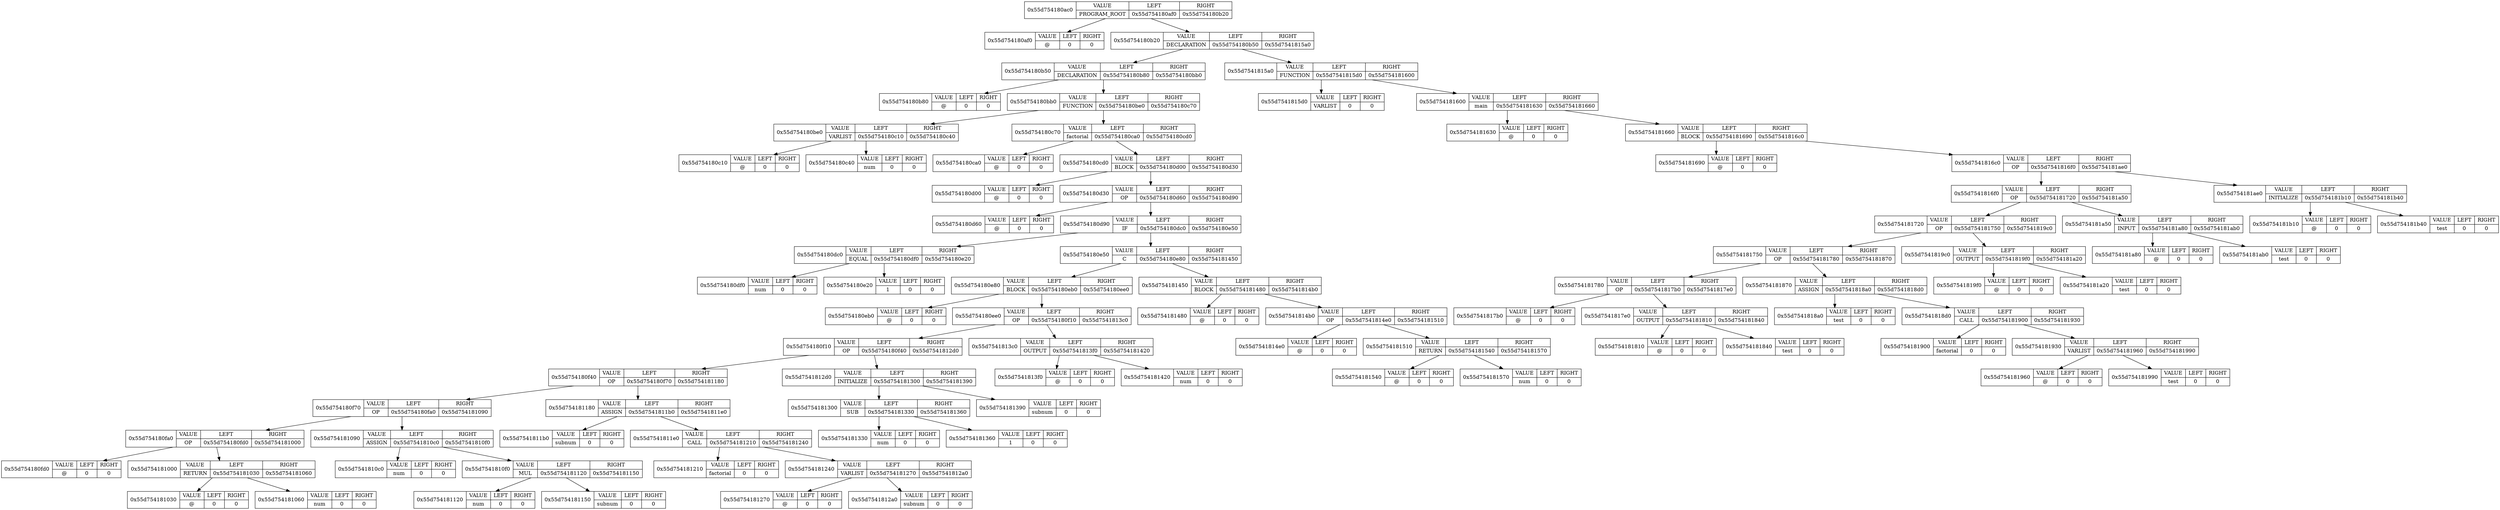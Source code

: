 digraph {
node0x55d754180ac0[label="{0x55d754180ac0}|{VALUE|PROGRAM_ROOT}|{LEFT|0x55d754180af0}|{RIGHT|0x55d754180b20}",shape=record];
node0x55d754180af0[label="{0x55d754180af0}|{VALUE|@}|{LEFT|0}|{RIGHT|0}",shape=record];
node0x55d754180ac0 -> node0x55d754180af0;
node0x55d754180b20[label="{0x55d754180b20}|{VALUE|DECLARATION}|{LEFT|0x55d754180b50}|{RIGHT|0x55d7541815a0}",shape=record];
node0x55d754180b50[label="{0x55d754180b50}|{VALUE|DECLARATION}|{LEFT|0x55d754180b80}|{RIGHT|0x55d754180bb0}",shape=record];
node0x55d754180b80[label="{0x55d754180b80}|{VALUE|@}|{LEFT|0}|{RIGHT|0}",shape=record];
node0x55d754180b50 -> node0x55d754180b80;
node0x55d754180bb0[label="{0x55d754180bb0}|{VALUE|FUNCTION}|{LEFT|0x55d754180be0}|{RIGHT|0x55d754180c70}",shape=record];
node0x55d754180be0[label="{0x55d754180be0}|{VALUE|VARLIST}|{LEFT|0x55d754180c10}|{RIGHT|0x55d754180c40}",shape=record];
node0x55d754180c10[label="{0x55d754180c10}|{VALUE|@}|{LEFT|0}|{RIGHT|0}",shape=record];
node0x55d754180be0 -> node0x55d754180c10;
node0x55d754180c40[label="{0x55d754180c40}|{VALUE|num}|{LEFT|0}|{RIGHT|0}",shape=record];
node0x55d754180be0 -> node0x55d754180c40;
node0x55d754180bb0 -> node0x55d754180be0;
node0x55d754180c70[label="{0x55d754180c70}|{VALUE|factorial}|{LEFT|0x55d754180ca0}|{RIGHT|0x55d754180cd0}",shape=record];
node0x55d754180ca0[label="{0x55d754180ca0}|{VALUE|@}|{LEFT|0}|{RIGHT|0}",shape=record];
node0x55d754180c70 -> node0x55d754180ca0;
node0x55d754180cd0[label="{0x55d754180cd0}|{VALUE|BLOCK}|{LEFT|0x55d754180d00}|{RIGHT|0x55d754180d30}",shape=record];
node0x55d754180d00[label="{0x55d754180d00}|{VALUE|@}|{LEFT|0}|{RIGHT|0}",shape=record];
node0x55d754180cd0 -> node0x55d754180d00;
node0x55d754180d30[label="{0x55d754180d30}|{VALUE|OP}|{LEFT|0x55d754180d60}|{RIGHT|0x55d754180d90}",shape=record];
node0x55d754180d60[label="{0x55d754180d60}|{VALUE|@}|{LEFT|0}|{RIGHT|0}",shape=record];
node0x55d754180d30 -> node0x55d754180d60;
node0x55d754180d90[label="{0x55d754180d90}|{VALUE|IF}|{LEFT|0x55d754180dc0}|{RIGHT|0x55d754180e50}",shape=record];
node0x55d754180dc0[label="{0x55d754180dc0}|{VALUE|EQUAL}|{LEFT|0x55d754180df0}|{RIGHT|0x55d754180e20}",shape=record];
node0x55d754180df0[label="{0x55d754180df0}|{VALUE|num}|{LEFT|0}|{RIGHT|0}",shape=record];
node0x55d754180dc0 -> node0x55d754180df0;
node0x55d754180e20[label="{0x55d754180e20}|{VALUE|1}|{LEFT|0}|{RIGHT|0}",shape=record];
node0x55d754180dc0 -> node0x55d754180e20;
node0x55d754180d90 -> node0x55d754180dc0;
node0x55d754180e50[label="{0x55d754180e50}|{VALUE|C}|{LEFT|0x55d754180e80}|{RIGHT|0x55d754181450}",shape=record];
node0x55d754180e80[label="{0x55d754180e80}|{VALUE|BLOCK}|{LEFT|0x55d754180eb0}|{RIGHT|0x55d754180ee0}",shape=record];
node0x55d754180eb0[label="{0x55d754180eb0}|{VALUE|@}|{LEFT|0}|{RIGHT|0}",shape=record];
node0x55d754180e80 -> node0x55d754180eb0;
node0x55d754180ee0[label="{0x55d754180ee0}|{VALUE|OP}|{LEFT|0x55d754180f10}|{RIGHT|0x55d7541813c0}",shape=record];
node0x55d754180f10[label="{0x55d754180f10}|{VALUE|OP}|{LEFT|0x55d754180f40}|{RIGHT|0x55d7541812d0}",shape=record];
node0x55d754180f40[label="{0x55d754180f40}|{VALUE|OP}|{LEFT|0x55d754180f70}|{RIGHT|0x55d754181180}",shape=record];
node0x55d754180f70[label="{0x55d754180f70}|{VALUE|OP}|{LEFT|0x55d754180fa0}|{RIGHT|0x55d754181090}",shape=record];
node0x55d754180fa0[label="{0x55d754180fa0}|{VALUE|OP}|{LEFT|0x55d754180fd0}|{RIGHT|0x55d754181000}",shape=record];
node0x55d754180fd0[label="{0x55d754180fd0}|{VALUE|@}|{LEFT|0}|{RIGHT|0}",shape=record];
node0x55d754180fa0 -> node0x55d754180fd0;
node0x55d754181000[label="{0x55d754181000}|{VALUE|RETURN}|{LEFT|0x55d754181030}|{RIGHT|0x55d754181060}",shape=record];
node0x55d754181030[label="{0x55d754181030}|{VALUE|@}|{LEFT|0}|{RIGHT|0}",shape=record];
node0x55d754181000 -> node0x55d754181030;
node0x55d754181060[label="{0x55d754181060}|{VALUE|num}|{LEFT|0}|{RIGHT|0}",shape=record];
node0x55d754181000 -> node0x55d754181060;
node0x55d754180fa0 -> node0x55d754181000;
node0x55d754180f70 -> node0x55d754180fa0;
node0x55d754181090[label="{0x55d754181090}|{VALUE|ASSIGN}|{LEFT|0x55d7541810c0}|{RIGHT|0x55d7541810f0}",shape=record];
node0x55d7541810c0[label="{0x55d7541810c0}|{VALUE|num}|{LEFT|0}|{RIGHT|0}",shape=record];
node0x55d754181090 -> node0x55d7541810c0;
node0x55d7541810f0[label="{0x55d7541810f0}|{VALUE|MUL}|{LEFT|0x55d754181120}|{RIGHT|0x55d754181150}",shape=record];
node0x55d754181120[label="{0x55d754181120}|{VALUE|num}|{LEFT|0}|{RIGHT|0}",shape=record];
node0x55d7541810f0 -> node0x55d754181120;
node0x55d754181150[label="{0x55d754181150}|{VALUE|subnum}|{LEFT|0}|{RIGHT|0}",shape=record];
node0x55d7541810f0 -> node0x55d754181150;
node0x55d754181090 -> node0x55d7541810f0;
node0x55d754180f70 -> node0x55d754181090;
node0x55d754180f40 -> node0x55d754180f70;
node0x55d754181180[label="{0x55d754181180}|{VALUE|ASSIGN}|{LEFT|0x55d7541811b0}|{RIGHT|0x55d7541811e0}",shape=record];
node0x55d7541811b0[label="{0x55d7541811b0}|{VALUE|subnum}|{LEFT|0}|{RIGHT|0}",shape=record];
node0x55d754181180 -> node0x55d7541811b0;
node0x55d7541811e0[label="{0x55d7541811e0}|{VALUE|CALL}|{LEFT|0x55d754181210}|{RIGHT|0x55d754181240}",shape=record];
node0x55d754181210[label="{0x55d754181210}|{VALUE|factorial}|{LEFT|0}|{RIGHT|0}",shape=record];
node0x55d7541811e0 -> node0x55d754181210;
node0x55d754181240[label="{0x55d754181240}|{VALUE|VARLIST}|{LEFT|0x55d754181270}|{RIGHT|0x55d7541812a0}",shape=record];
node0x55d754181270[label="{0x55d754181270}|{VALUE|@}|{LEFT|0}|{RIGHT|0}",shape=record];
node0x55d754181240 -> node0x55d754181270;
node0x55d7541812a0[label="{0x55d7541812a0}|{VALUE|subnum}|{LEFT|0}|{RIGHT|0}",shape=record];
node0x55d754181240 -> node0x55d7541812a0;
node0x55d7541811e0 -> node0x55d754181240;
node0x55d754181180 -> node0x55d7541811e0;
node0x55d754180f40 -> node0x55d754181180;
node0x55d754180f10 -> node0x55d754180f40;
node0x55d7541812d0[label="{0x55d7541812d0}|{VALUE|INITIALIZE}|{LEFT|0x55d754181300}|{RIGHT|0x55d754181390}",shape=record];
node0x55d754181300[label="{0x55d754181300}|{VALUE|SUB}|{LEFT|0x55d754181330}|{RIGHT|0x55d754181360}",shape=record];
node0x55d754181330[label="{0x55d754181330}|{VALUE|num}|{LEFT|0}|{RIGHT|0}",shape=record];
node0x55d754181300 -> node0x55d754181330;
node0x55d754181360[label="{0x55d754181360}|{VALUE|1}|{LEFT|0}|{RIGHT|0}",shape=record];
node0x55d754181300 -> node0x55d754181360;
node0x55d7541812d0 -> node0x55d754181300;
node0x55d754181390[label="{0x55d754181390}|{VALUE|subnum}|{LEFT|0}|{RIGHT|0}",shape=record];
node0x55d7541812d0 -> node0x55d754181390;
node0x55d754180f10 -> node0x55d7541812d0;
node0x55d754180ee0 -> node0x55d754180f10;
node0x55d7541813c0[label="{0x55d7541813c0}|{VALUE|OUTPUT}|{LEFT|0x55d7541813f0}|{RIGHT|0x55d754181420}",shape=record];
node0x55d7541813f0[label="{0x55d7541813f0}|{VALUE|@}|{LEFT|0}|{RIGHT|0}",shape=record];
node0x55d7541813c0 -> node0x55d7541813f0;
node0x55d754181420[label="{0x55d754181420}|{VALUE|num}|{LEFT|0}|{RIGHT|0}",shape=record];
node0x55d7541813c0 -> node0x55d754181420;
node0x55d754180ee0 -> node0x55d7541813c0;
node0x55d754180e80 -> node0x55d754180ee0;
node0x55d754180e50 -> node0x55d754180e80;
node0x55d754181450[label="{0x55d754181450}|{VALUE|BLOCK}|{LEFT|0x55d754181480}|{RIGHT|0x55d7541814b0}",shape=record];
node0x55d754181480[label="{0x55d754181480}|{VALUE|@}|{LEFT|0}|{RIGHT|0}",shape=record];
node0x55d754181450 -> node0x55d754181480;
node0x55d7541814b0[label="{0x55d7541814b0}|{VALUE|OP}|{LEFT|0x55d7541814e0}|{RIGHT|0x55d754181510}",shape=record];
node0x55d7541814e0[label="{0x55d7541814e0}|{VALUE|@}|{LEFT|0}|{RIGHT|0}",shape=record];
node0x55d7541814b0 -> node0x55d7541814e0;
node0x55d754181510[label="{0x55d754181510}|{VALUE|RETURN}|{LEFT|0x55d754181540}|{RIGHT|0x55d754181570}",shape=record];
node0x55d754181540[label="{0x55d754181540}|{VALUE|@}|{LEFT|0}|{RIGHT|0}",shape=record];
node0x55d754181510 -> node0x55d754181540;
node0x55d754181570[label="{0x55d754181570}|{VALUE|num}|{LEFT|0}|{RIGHT|0}",shape=record];
node0x55d754181510 -> node0x55d754181570;
node0x55d7541814b0 -> node0x55d754181510;
node0x55d754181450 -> node0x55d7541814b0;
node0x55d754180e50 -> node0x55d754181450;
node0x55d754180d90 -> node0x55d754180e50;
node0x55d754180d30 -> node0x55d754180d90;
node0x55d754180cd0 -> node0x55d754180d30;
node0x55d754180c70 -> node0x55d754180cd0;
node0x55d754180bb0 -> node0x55d754180c70;
node0x55d754180b50 -> node0x55d754180bb0;
node0x55d754180b20 -> node0x55d754180b50;
node0x55d7541815a0[label="{0x55d7541815a0}|{VALUE|FUNCTION}|{LEFT|0x55d7541815d0}|{RIGHT|0x55d754181600}",shape=record];
node0x55d7541815d0[label="{0x55d7541815d0}|{VALUE|VARLIST}|{LEFT|0}|{RIGHT|0}",shape=record];
node0x55d7541815a0 -> node0x55d7541815d0;
node0x55d754181600[label="{0x55d754181600}|{VALUE|main}|{LEFT|0x55d754181630}|{RIGHT|0x55d754181660}",shape=record];
node0x55d754181630[label="{0x55d754181630}|{VALUE|@}|{LEFT|0}|{RIGHT|0}",shape=record];
node0x55d754181600 -> node0x55d754181630;
node0x55d754181660[label="{0x55d754181660}|{VALUE|BLOCK}|{LEFT|0x55d754181690}|{RIGHT|0x55d7541816c0}",shape=record];
node0x55d754181690[label="{0x55d754181690}|{VALUE|@}|{LEFT|0}|{RIGHT|0}",shape=record];
node0x55d754181660 -> node0x55d754181690;
node0x55d7541816c0[label="{0x55d7541816c0}|{VALUE|OP}|{LEFT|0x55d7541816f0}|{RIGHT|0x55d754181ae0}",shape=record];
node0x55d7541816f0[label="{0x55d7541816f0}|{VALUE|OP}|{LEFT|0x55d754181720}|{RIGHT|0x55d754181a50}",shape=record];
node0x55d754181720[label="{0x55d754181720}|{VALUE|OP}|{LEFT|0x55d754181750}|{RIGHT|0x55d7541819c0}",shape=record];
node0x55d754181750[label="{0x55d754181750}|{VALUE|OP}|{LEFT|0x55d754181780}|{RIGHT|0x55d754181870}",shape=record];
node0x55d754181780[label="{0x55d754181780}|{VALUE|OP}|{LEFT|0x55d7541817b0}|{RIGHT|0x55d7541817e0}",shape=record];
node0x55d7541817b0[label="{0x55d7541817b0}|{VALUE|@}|{LEFT|0}|{RIGHT|0}",shape=record];
node0x55d754181780 -> node0x55d7541817b0;
node0x55d7541817e0[label="{0x55d7541817e0}|{VALUE|OUTPUT}|{LEFT|0x55d754181810}|{RIGHT|0x55d754181840}",shape=record];
node0x55d754181810[label="{0x55d754181810}|{VALUE|@}|{LEFT|0}|{RIGHT|0}",shape=record];
node0x55d7541817e0 -> node0x55d754181810;
node0x55d754181840[label="{0x55d754181840}|{VALUE|test}|{LEFT|0}|{RIGHT|0}",shape=record];
node0x55d7541817e0 -> node0x55d754181840;
node0x55d754181780 -> node0x55d7541817e0;
node0x55d754181750 -> node0x55d754181780;
node0x55d754181870[label="{0x55d754181870}|{VALUE|ASSIGN}|{LEFT|0x55d7541818a0}|{RIGHT|0x55d7541818d0}",shape=record];
node0x55d7541818a0[label="{0x55d7541818a0}|{VALUE|test}|{LEFT|0}|{RIGHT|0}",shape=record];
node0x55d754181870 -> node0x55d7541818a0;
node0x55d7541818d0[label="{0x55d7541818d0}|{VALUE|CALL}|{LEFT|0x55d754181900}|{RIGHT|0x55d754181930}",shape=record];
node0x55d754181900[label="{0x55d754181900}|{VALUE|factorial}|{LEFT|0}|{RIGHT|0}",shape=record];
node0x55d7541818d0 -> node0x55d754181900;
node0x55d754181930[label="{0x55d754181930}|{VALUE|VARLIST}|{LEFT|0x55d754181960}|{RIGHT|0x55d754181990}",shape=record];
node0x55d754181960[label="{0x55d754181960}|{VALUE|@}|{LEFT|0}|{RIGHT|0}",shape=record];
node0x55d754181930 -> node0x55d754181960;
node0x55d754181990[label="{0x55d754181990}|{VALUE|test}|{LEFT|0}|{RIGHT|0}",shape=record];
node0x55d754181930 -> node0x55d754181990;
node0x55d7541818d0 -> node0x55d754181930;
node0x55d754181870 -> node0x55d7541818d0;
node0x55d754181750 -> node0x55d754181870;
node0x55d754181720 -> node0x55d754181750;
node0x55d7541819c0[label="{0x55d7541819c0}|{VALUE|OUTPUT}|{LEFT|0x55d7541819f0}|{RIGHT|0x55d754181a20}",shape=record];
node0x55d7541819f0[label="{0x55d7541819f0}|{VALUE|@}|{LEFT|0}|{RIGHT|0}",shape=record];
node0x55d7541819c0 -> node0x55d7541819f0;
node0x55d754181a20[label="{0x55d754181a20}|{VALUE|test}|{LEFT|0}|{RIGHT|0}",shape=record];
node0x55d7541819c0 -> node0x55d754181a20;
node0x55d754181720 -> node0x55d7541819c0;
node0x55d7541816f0 -> node0x55d754181720;
node0x55d754181a50[label="{0x55d754181a50}|{VALUE|INPUT}|{LEFT|0x55d754181a80}|{RIGHT|0x55d754181ab0}",shape=record];
node0x55d754181a80[label="{0x55d754181a80}|{VALUE|@}|{LEFT|0}|{RIGHT|0}",shape=record];
node0x55d754181a50 -> node0x55d754181a80;
node0x55d754181ab0[label="{0x55d754181ab0}|{VALUE|test}|{LEFT|0}|{RIGHT|0}",shape=record];
node0x55d754181a50 -> node0x55d754181ab0;
node0x55d7541816f0 -> node0x55d754181a50;
node0x55d7541816c0 -> node0x55d7541816f0;
node0x55d754181ae0[label="{0x55d754181ae0}|{VALUE|INITIALIZE}|{LEFT|0x55d754181b10}|{RIGHT|0x55d754181b40}",shape=record];
node0x55d754181b10[label="{0x55d754181b10}|{VALUE|@}|{LEFT|0}|{RIGHT|0}",shape=record];
node0x55d754181ae0 -> node0x55d754181b10;
node0x55d754181b40[label="{0x55d754181b40}|{VALUE|test}|{LEFT|0}|{RIGHT|0}",shape=record];
node0x55d754181ae0 -> node0x55d754181b40;
node0x55d7541816c0 -> node0x55d754181ae0;
node0x55d754181660 -> node0x55d7541816c0;
node0x55d754181600 -> node0x55d754181660;
node0x55d7541815a0 -> node0x55d754181600;
node0x55d754180b20 -> node0x55d7541815a0;
node0x55d754180ac0 -> node0x55d754180b20;
}